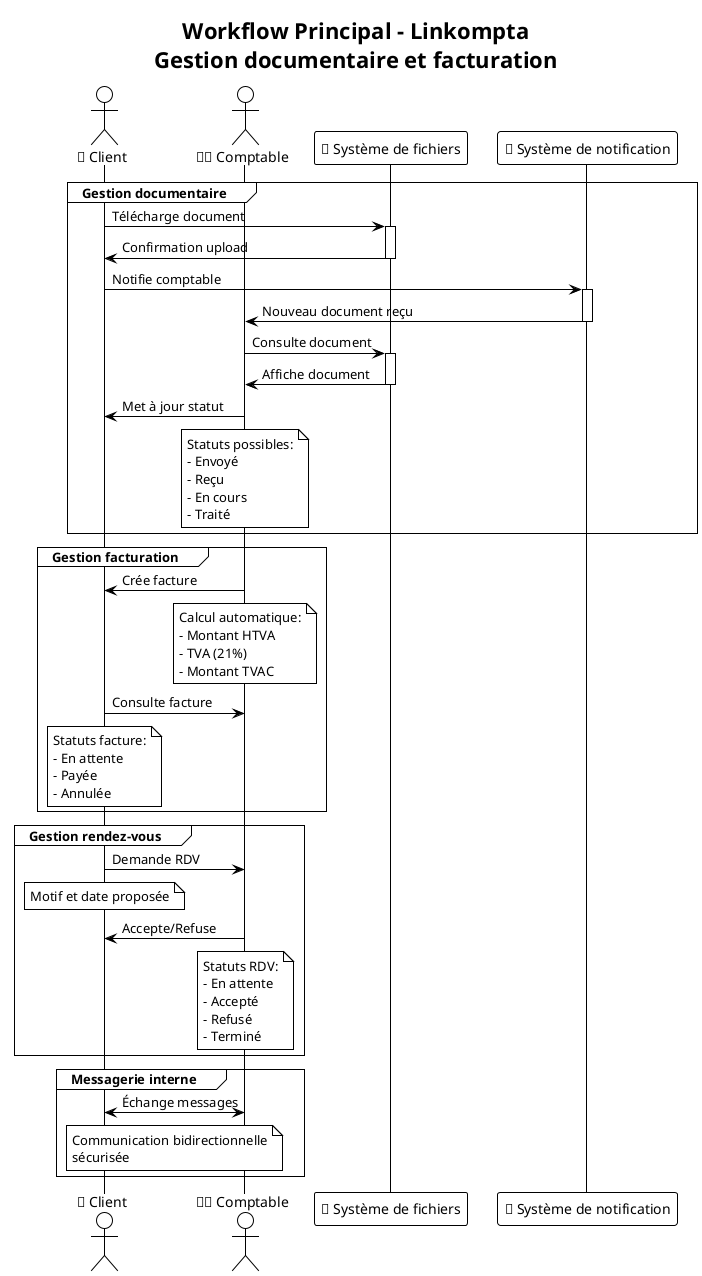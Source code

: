 @startuml Linkompta_Workflow_Principal
!theme plain
title Workflow Principal - Linkompta\nGestion documentaire et facturation

' Acteurs
actor "👤 Client" as Client
actor "👨‍💼 Comptable" as Comptable

' Systèmes externes
participant "💾 Système de fichiers" as FileSystem
participant "📧 Système de notification" as NotifSystem

' Cas d'usage principal : Gestion d'un document
group Gestion documentaire
  Client -> FileSystem : Télécharge document
  activate FileSystem
  FileSystem -> Client : Confirmation upload
  deactivate FileSystem
  
  Client -> NotifSystem : Notifie comptable
  activate NotifSystem
  NotifSystem -> Comptable : Nouveau document reçu
  deactivate NotifSystem
  
  Comptable -> FileSystem : Consulte document
  activate FileSystem
  FileSystem -> Comptable : Affiche document
  deactivate FileSystem
  
  Comptable -> Client : Met à jour statut
  Note over Comptable : Statuts possibles:\n- Envoyé\n- Reçu\n- En cours\n- Traité
end

' Cas d'usage principal : Facturation
group Gestion facturation
  Comptable -> Client : Crée facture
  Note over Comptable : Calcul automatique:\n- Montant HTVA\n- TVA (21%)\n- Montant TVAC
  
  Client -> Comptable : Consulte facture
  Note over Client : Statuts facture:\n- En attente\n- Payée\n- Annulée
end

' Cas d'usage principal : Rendez-vous
group Gestion rendez-vous
  Client -> Comptable : Demande RDV
  Note over Client : Motif et date proposée
  
  Comptable -> Client : Accepte/Refuse
  Note over Comptable : Statuts RDV:\n- En attente\n- Accepté\n- Refusé\n- Terminé
end

' Messagerie
group Messagerie interne
  Client <-> Comptable : Échange messages
  Note over Client, Comptable : Communication bidirectionnelle\nsécurisée
end

@enduml
